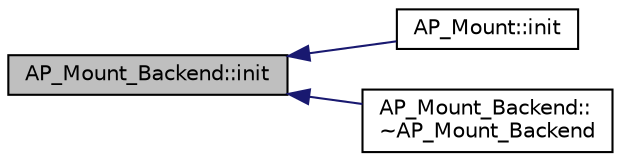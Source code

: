 digraph "AP_Mount_Backend::init"
{
 // INTERACTIVE_SVG=YES
  edge [fontname="Helvetica",fontsize="10",labelfontname="Helvetica",labelfontsize="10"];
  node [fontname="Helvetica",fontsize="10",shape=record];
  rankdir="LR";
  Node1 [label="AP_Mount_Backend::init",height=0.2,width=0.4,color="black", fillcolor="grey75", style="filled", fontcolor="black"];
  Node1 -> Node2 [dir="back",color="midnightblue",fontsize="10",style="solid",fontname="Helvetica"];
  Node2 [label="AP_Mount::init",height=0.2,width=0.4,color="black", fillcolor="white", style="filled",URL="$classAP__Mount.html#a8640b01a663dd383267be0b7ec47e346"];
  Node1 -> Node3 [dir="back",color="midnightblue",fontsize="10",style="solid",fontname="Helvetica"];
  Node3 [label="AP_Mount_Backend::\l~AP_Mount_Backend",height=0.2,width=0.4,color="black", fillcolor="white", style="filled",URL="$classAP__Mount__Backend.html#a3cebf628ad951dd6133daf69a22d8eae"];
}
